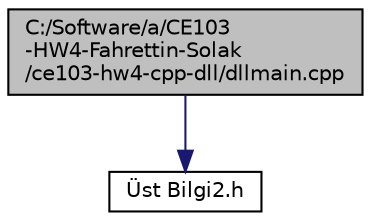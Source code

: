 digraph "C:/Software/a/CE103-HW4-Fahrettin-Solak/ce103-hw4-cpp-dll/dllmain.cpp"
{
 // INTERACTIVE_SVG=YES
 // LATEX_PDF_SIZE
  edge [fontname="Helvetica",fontsize="10",labelfontname="Helvetica",labelfontsize="10"];
  node [fontname="Helvetica",fontsize="10",shape=record];
  Node1 [label="C:/Software/a/CE103\l-HW4-Fahrettin-Solak\l/ce103-hw4-cpp-dll/dllmain.cpp",height=0.2,width=0.4,color="black", fillcolor="grey75", style="filled", fontcolor="black",tooltip=" "];
  Node1 -> Node2 [color="midnightblue",fontsize="10",style="solid"];
  Node2 [label="Üst Bilgi2.h",height=0.2,width=0.4,color="black", fillcolor="white", style="filled",URL="$dc/d87/a00032.html",tooltip=" "];
}

